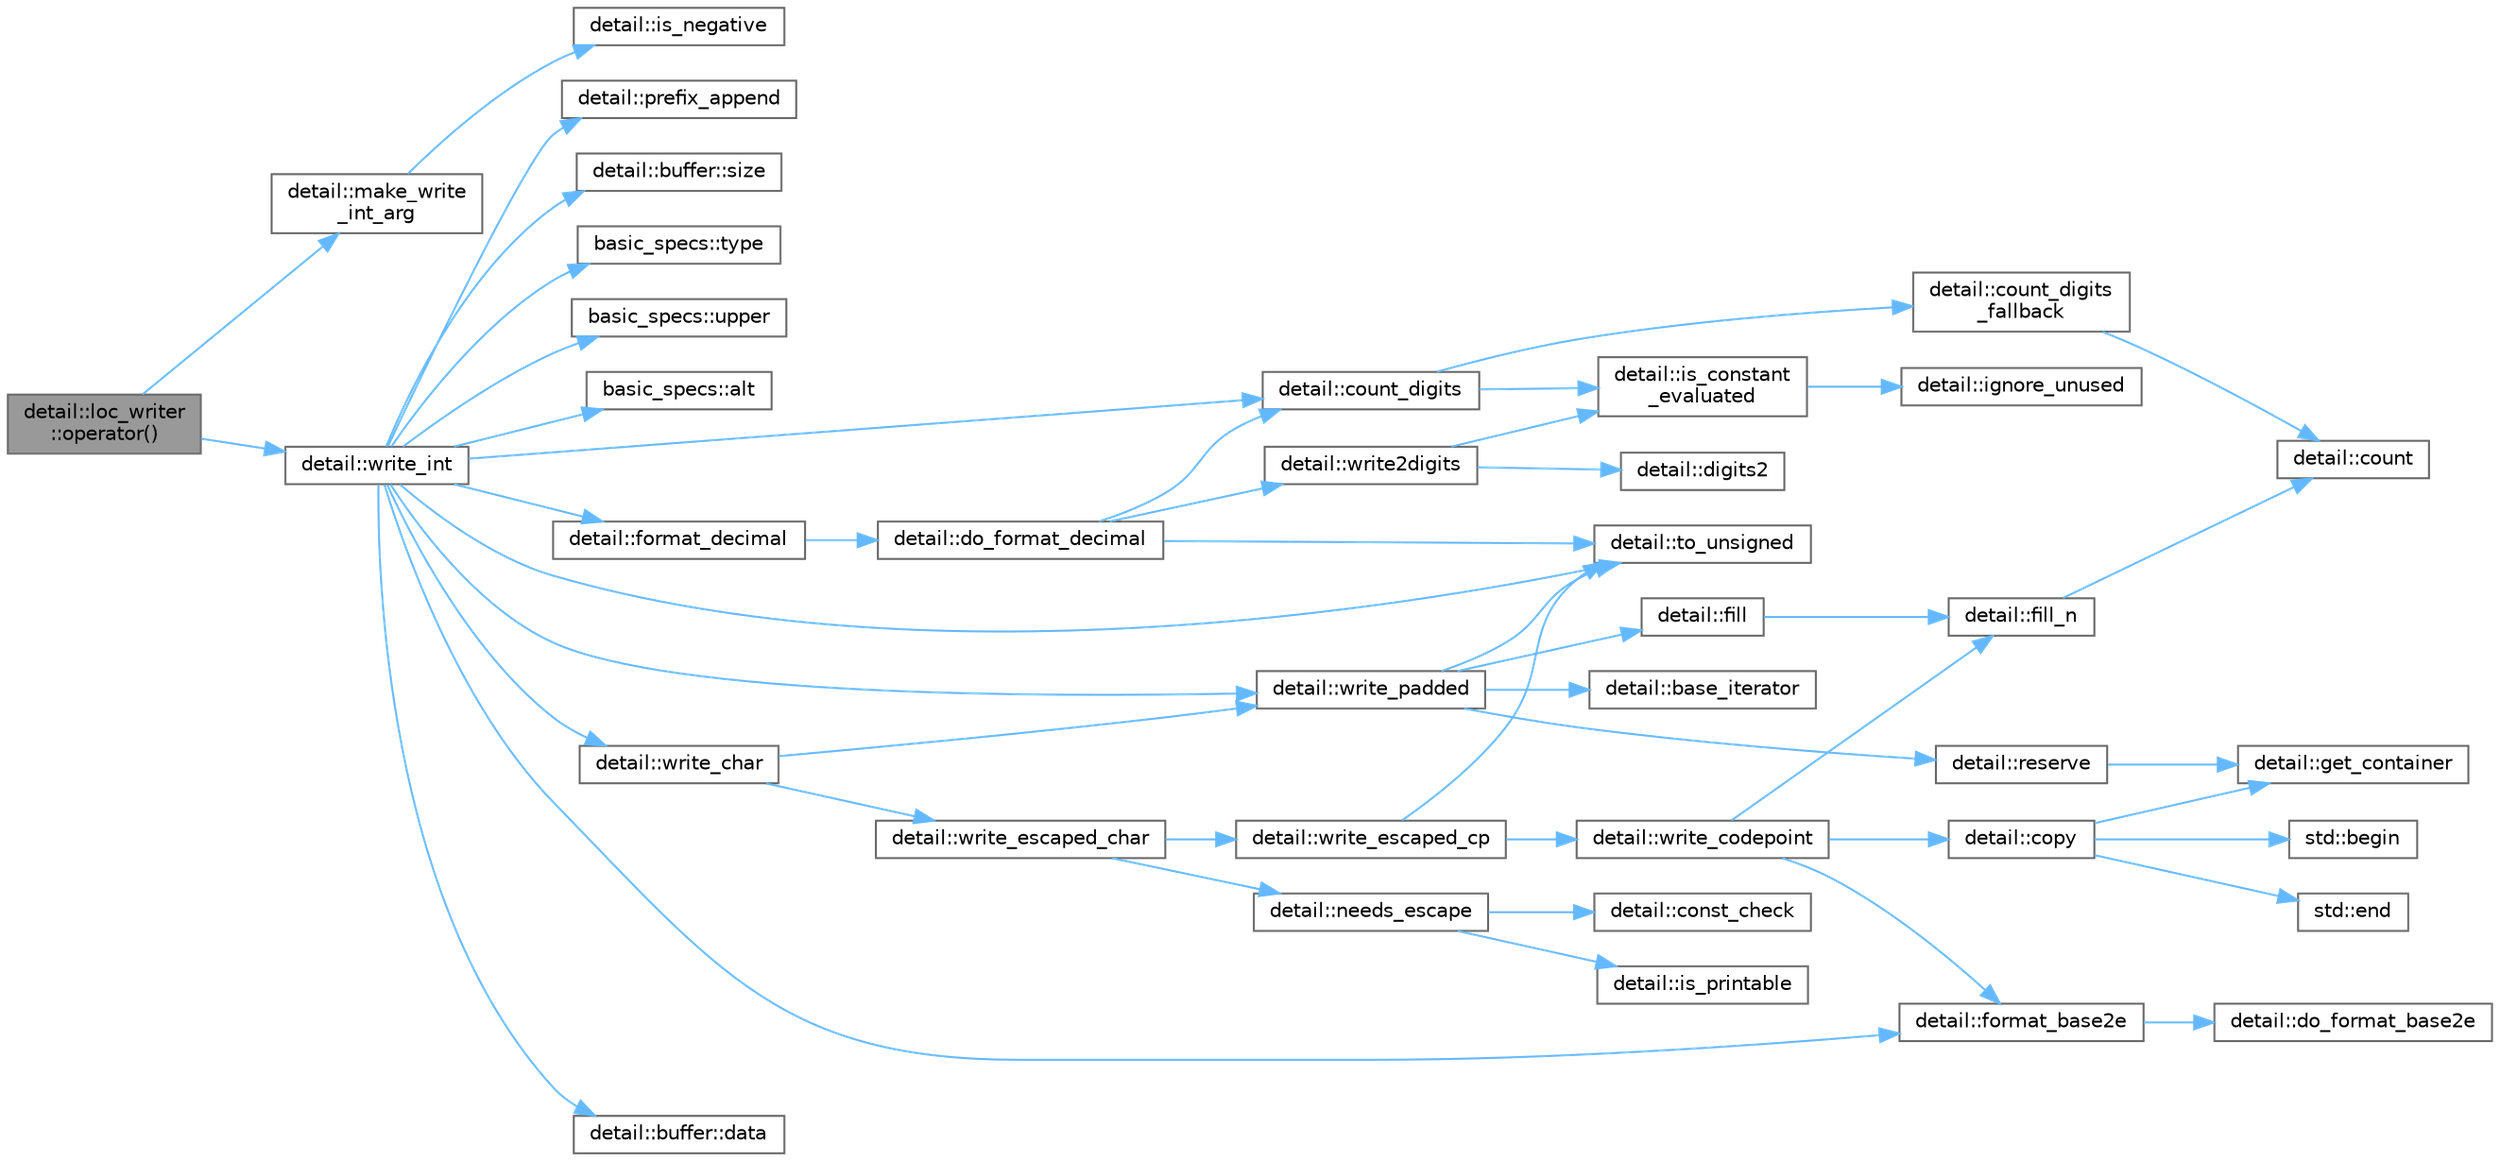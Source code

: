 digraph "detail::loc_writer::operator()"
{
 // LATEX_PDF_SIZE
  bgcolor="transparent";
  edge [fontname=Helvetica,fontsize=10,labelfontname=Helvetica,labelfontsize=10];
  node [fontname=Helvetica,fontsize=10,shape=box,height=0.2,width=0.4];
  rankdir="LR";
  Node1 [id="Node000001",label="detail::loc_writer\l::operator()",height=0.2,width=0.4,color="gray40", fillcolor="grey60", style="filled", fontcolor="black",tooltip=" "];
  Node1 -> Node2 [id="edge48_Node000001_Node000002",color="steelblue1",style="solid",tooltip=" "];
  Node2 [id="Node000002",label="detail::make_write\l_int_arg",height=0.2,width=0.4,color="grey40", fillcolor="white", style="filled",URL="$namespacedetail.html#a478d668e4109e0961adaef0f2240a774",tooltip=" "];
  Node2 -> Node3 [id="edge49_Node000002_Node000003",color="steelblue1",style="solid",tooltip=" "];
  Node3 [id="Node000003",label="detail::is_negative",height=0.2,width=0.4,color="grey40", fillcolor="white", style="filled",URL="$namespacedetail.html#ad066261eea6878e8474f069668e9a592",tooltip=" "];
  Node1 -> Node4 [id="edge50_Node000001_Node000004",color="steelblue1",style="solid",tooltip=" "];
  Node4 [id="Node000004",label="detail::write_int",height=0.2,width=0.4,color="grey40", fillcolor="white", style="filled",URL="$namespacedetail.html#a53f64cca161818cc3e0d8ebce2a36335",tooltip=" "];
  Node4 -> Node5 [id="edge51_Node000004_Node000005",color="steelblue1",style="solid",tooltip=" "];
  Node5 [id="Node000005",label="basic_specs::alt",height=0.2,width=0.4,color="grey40", fillcolor="white", style="filled",URL="$classbasic__specs.html#aba82b10e634cd4cf7a2d107efc8269c8",tooltip=" "];
  Node4 -> Node6 [id="edge52_Node000004_Node000006",color="steelblue1",style="solid",tooltip=" "];
  Node6 [id="Node000006",label="detail::count_digits",height=0.2,width=0.4,color="grey40", fillcolor="white", style="filled",URL="$namespacedetail.html#ae970ad8cf6b25d7896f788089ca1b0eb",tooltip=" "];
  Node6 -> Node7 [id="edge53_Node000006_Node000007",color="steelblue1",style="solid",tooltip=" "];
  Node7 [id="Node000007",label="detail::count_digits\l_fallback",height=0.2,width=0.4,color="grey40", fillcolor="white", style="filled",URL="$namespacedetail.html#a300bc96ee936e9f6ef3565c8dff68a72",tooltip=" "];
  Node7 -> Node8 [id="edge54_Node000007_Node000008",color="steelblue1",style="solid",tooltip=" "];
  Node8 [id="Node000008",label="detail::count",height=0.2,width=0.4,color="grey40", fillcolor="white", style="filled",URL="$namespacedetail.html#adecb5dbdc5faeb0d252ab0f4cb92c8a9",tooltip=" "];
  Node6 -> Node9 [id="edge55_Node000006_Node000009",color="steelblue1",style="solid",tooltip=" "];
  Node9 [id="Node000009",label="detail::is_constant\l_evaluated",height=0.2,width=0.4,color="grey40", fillcolor="white", style="filled",URL="$namespacedetail.html#a75ed2634319883d038944529dbb954e2",tooltip=" "];
  Node9 -> Node10 [id="edge56_Node000009_Node000010",color="steelblue1",style="solid",tooltip=" "];
  Node10 [id="Node000010",label="detail::ignore_unused",height=0.2,width=0.4,color="grey40", fillcolor="white", style="filled",URL="$namespacedetail.html#a1fe84ebaf96215ce0665d95b3124c2df",tooltip=" "];
  Node4 -> Node11 [id="edge57_Node000004_Node000011",color="steelblue1",style="solid",tooltip=" "];
  Node11 [id="Node000011",label="detail::buffer::data",height=0.2,width=0.4,color="grey40", fillcolor="white", style="filled",URL="$classdetail_1_1buffer.html#aeb33e0a2d2be2bbca9e0236c148089c8",tooltip="Returns a pointer to the buffer data (not null-terminated)."];
  Node4 -> Node12 [id="edge58_Node000004_Node000012",color="steelblue1",style="solid",tooltip=" "];
  Node12 [id="Node000012",label="detail::format_base2e",height=0.2,width=0.4,color="grey40", fillcolor="white", style="filled",URL="$namespacedetail.html#ab088b92fe8fb376bc5ed34ac7a937d85",tooltip=" "];
  Node12 -> Node13 [id="edge59_Node000012_Node000013",color="steelblue1",style="solid",tooltip=" "];
  Node13 [id="Node000013",label="detail::do_format_base2e",height=0.2,width=0.4,color="grey40", fillcolor="white", style="filled",URL="$namespacedetail.html#a0cead3100599e5928b33fe60ec13838e",tooltip=" "];
  Node4 -> Node14 [id="edge60_Node000004_Node000014",color="steelblue1",style="solid",tooltip=" "];
  Node14 [id="Node000014",label="detail::format_decimal",height=0.2,width=0.4,color="grey40", fillcolor="white", style="filled",URL="$namespacedetail.html#af04e9c0225b4d7ed82a9c1d946319a3f",tooltip=" "];
  Node14 -> Node15 [id="edge61_Node000014_Node000015",color="steelblue1",style="solid",tooltip=" "];
  Node15 [id="Node000015",label="detail::do_format_decimal",height=0.2,width=0.4,color="grey40", fillcolor="white", style="filled",URL="$namespacedetail.html#ae25db05d115230b68094fc27377a987a",tooltip=" "];
  Node15 -> Node6 [id="edge62_Node000015_Node000006",color="steelblue1",style="solid",tooltip=" "];
  Node15 -> Node16 [id="edge63_Node000015_Node000016",color="steelblue1",style="solid",tooltip=" "];
  Node16 [id="Node000016",label="detail::to_unsigned",height=0.2,width=0.4,color="grey40", fillcolor="white", style="filled",URL="$namespacedetail.html#a4855e668246c731a97484efc329f2aac",tooltip=" "];
  Node15 -> Node17 [id="edge64_Node000015_Node000017",color="steelblue1",style="solid",tooltip=" "];
  Node17 [id="Node000017",label="detail::write2digits",height=0.2,width=0.4,color="grey40", fillcolor="white", style="filled",URL="$namespacedetail.html#ade16648d662a4c70e2500ae74ef7e671",tooltip=" "];
  Node17 -> Node18 [id="edge65_Node000017_Node000018",color="steelblue1",style="solid",tooltip=" "];
  Node18 [id="Node000018",label="detail::digits2",height=0.2,width=0.4,color="grey40", fillcolor="white", style="filled",URL="$namespacedetail.html#a6c4f7c079b8675a87a24a7cf0821c067",tooltip=" "];
  Node17 -> Node9 [id="edge66_Node000017_Node000009",color="steelblue1",style="solid",tooltip=" "];
  Node4 -> Node19 [id="edge67_Node000004_Node000019",color="steelblue1",style="solid",tooltip=" "];
  Node19 [id="Node000019",label="detail::prefix_append",height=0.2,width=0.4,color="grey40", fillcolor="white", style="filled",URL="$namespacedetail.html#a2a7a1f74b30af3e736df902c14733752",tooltip=" "];
  Node4 -> Node20 [id="edge68_Node000004_Node000020",color="steelblue1",style="solid",tooltip=" "];
  Node20 [id="Node000020",label="detail::buffer::size",height=0.2,width=0.4,color="grey40", fillcolor="white", style="filled",URL="$classdetail_1_1buffer.html#a8685285932360c284d19003fc4ba3edc",tooltip="Returns the size of this buffer."];
  Node4 -> Node16 [id="edge69_Node000004_Node000016",color="steelblue1",style="solid",tooltip=" "];
  Node4 -> Node21 [id="edge70_Node000004_Node000021",color="steelblue1",style="solid",tooltip=" "];
  Node21 [id="Node000021",label="basic_specs::type",height=0.2,width=0.4,color="grey40", fillcolor="white", style="filled",URL="$classbasic__specs.html#ab451ba98e651e28feab471f1871f1e5c",tooltip=" "];
  Node4 -> Node22 [id="edge71_Node000004_Node000022",color="steelblue1",style="solid",tooltip=" "];
  Node22 [id="Node000022",label="basic_specs::upper",height=0.2,width=0.4,color="grey40", fillcolor="white", style="filled",URL="$classbasic__specs.html#a833c72e9e4eca49a0ed1dca7caf0ce5d",tooltip=" "];
  Node4 -> Node23 [id="edge72_Node000004_Node000023",color="steelblue1",style="solid",tooltip=" "];
  Node23 [id="Node000023",label="detail::write_char",height=0.2,width=0.4,color="grey40", fillcolor="white", style="filled",URL="$namespacedetail.html#ab0aae7ee7bba24d57deb4b504354ecff",tooltip=" "];
  Node23 -> Node24 [id="edge73_Node000023_Node000024",color="steelblue1",style="solid",tooltip=" "];
  Node24 [id="Node000024",label="detail::write_escaped_char",height=0.2,width=0.4,color="grey40", fillcolor="white", style="filled",URL="$namespacedetail.html#a7caf37727bc2eb60a5699cea1a3ee573",tooltip=" "];
  Node24 -> Node25 [id="edge74_Node000024_Node000025",color="steelblue1",style="solid",tooltip=" "];
  Node25 [id="Node000025",label="detail::needs_escape",height=0.2,width=0.4,color="grey40", fillcolor="white", style="filled",URL="$namespacedetail.html#ab31cdd3925ccf6312ab598b0a05e9438",tooltip=" "];
  Node25 -> Node26 [id="edge75_Node000025_Node000026",color="steelblue1",style="solid",tooltip=" "];
  Node26 [id="Node000026",label="detail::const_check",height=0.2,width=0.4,color="grey40", fillcolor="white", style="filled",URL="$namespacedetail.html#a8a0f6a5093c0390e04f2d2091e0a42e0",tooltip=" "];
  Node25 -> Node27 [id="edge76_Node000025_Node000027",color="steelblue1",style="solid",tooltip=" "];
  Node27 [id="Node000027",label="detail::is_printable",height=0.2,width=0.4,color="grey40", fillcolor="white", style="filled",URL="$namespacedetail.html#ac3df1e29ebde78440f3595e480065a59",tooltip=" "];
  Node24 -> Node28 [id="edge77_Node000024_Node000028",color="steelblue1",style="solid",tooltip=" "];
  Node28 [id="Node000028",label="detail::write_escaped_cp",height=0.2,width=0.4,color="grey40", fillcolor="white", style="filled",URL="$namespacedetail.html#aa81687180342a81e3aba60a89114c326",tooltip=" "];
  Node28 -> Node16 [id="edge78_Node000028_Node000016",color="steelblue1",style="solid",tooltip=" "];
  Node28 -> Node29 [id="edge79_Node000028_Node000029",color="steelblue1",style="solid",tooltip=" "];
  Node29 [id="Node000029",label="detail::write_codepoint",height=0.2,width=0.4,color="grey40", fillcolor="white", style="filled",URL="$namespacedetail.html#ab3ecf21157a9e97d57bdce2bdc50460c",tooltip=" "];
  Node29 -> Node30 [id="edge80_Node000029_Node000030",color="steelblue1",style="solid",tooltip=" "];
  Node30 [id="Node000030",label="detail::copy",height=0.2,width=0.4,color="grey40", fillcolor="white", style="filled",URL="$namespacedetail.html#a99c9eb385532e77a130cab09c2e4bb4a",tooltip=" "];
  Node30 -> Node31 [id="edge81_Node000030_Node000031",color="steelblue1",style="solid",tooltip=" "];
  Node31 [id="Node000031",label="std::begin",height=0.2,width=0.4,color="grey40", fillcolor="white", style="filled",URL="$namespacestd.html#aec76fc52a775d29bc4058c8e1405045a",tooltip=" "];
  Node30 -> Node32 [id="edge82_Node000030_Node000032",color="steelblue1",style="solid",tooltip=" "];
  Node32 [id="Node000032",label="std::end",height=0.2,width=0.4,color="grey40", fillcolor="white", style="filled",URL="$namespacestd.html#a35f71a4c49ddf38bb590177e3a4b2598",tooltip=" "];
  Node30 -> Node33 [id="edge83_Node000030_Node000033",color="steelblue1",style="solid",tooltip=" "];
  Node33 [id="Node000033",label="detail::get_container",height=0.2,width=0.4,color="grey40", fillcolor="white", style="filled",URL="$namespacedetail.html#af62b8ecae06b01578e2c0cca738f3cf4",tooltip=" "];
  Node29 -> Node34 [id="edge84_Node000029_Node000034",color="steelblue1",style="solid",tooltip=" "];
  Node34 [id="Node000034",label="detail::fill_n",height=0.2,width=0.4,color="grey40", fillcolor="white", style="filled",URL="$namespacedetail.html#a818b390bd30ad25b638f7b067cb50f15",tooltip=" "];
  Node34 -> Node8 [id="edge85_Node000034_Node000008",color="steelblue1",style="solid",tooltip=" "];
  Node29 -> Node12 [id="edge86_Node000029_Node000012",color="steelblue1",style="solid",tooltip=" "];
  Node23 -> Node35 [id="edge87_Node000023_Node000035",color="steelblue1",style="solid",tooltip=" "];
  Node35 [id="Node000035",label="detail::write_padded",height=0.2,width=0.4,color="grey40", fillcolor="white", style="filled",URL="$namespacedetail.html#a0eaaee0f61fbc947ad6faa742d576f71",tooltip=" "];
  Node35 -> Node36 [id="edge88_Node000035_Node000036",color="steelblue1",style="solid",tooltip=" "];
  Node36 [id="Node000036",label="detail::base_iterator",height=0.2,width=0.4,color="grey40", fillcolor="white", style="filled",URL="$namespacedetail.html#a5413910b6166f972a59eff4e9a8613ce",tooltip=" "];
  Node35 -> Node37 [id="edge89_Node000035_Node000037",color="steelblue1",style="solid",tooltip=" "];
  Node37 [id="Node000037",label="detail::fill",height=0.2,width=0.4,color="grey40", fillcolor="white", style="filled",URL="$namespacedetail.html#a9696d7d396b733f3cbe7b85806ef97ca",tooltip=" "];
  Node37 -> Node34 [id="edge90_Node000037_Node000034",color="steelblue1",style="solid",tooltip=" "];
  Node35 -> Node38 [id="edge91_Node000035_Node000038",color="steelblue1",style="solid",tooltip=" "];
  Node38 [id="Node000038",label="detail::reserve",height=0.2,width=0.4,color="grey40", fillcolor="white", style="filled",URL="$namespacedetail.html#ac9ecf54c5caded030f63505c8d9ac60a",tooltip=" "];
  Node38 -> Node33 [id="edge92_Node000038_Node000033",color="steelblue1",style="solid",tooltip=" "];
  Node35 -> Node16 [id="edge93_Node000035_Node000016",color="steelblue1",style="solid",tooltip=" "];
  Node4 -> Node35 [id="edge94_Node000004_Node000035",color="steelblue1",style="solid",tooltip=" "];
}
